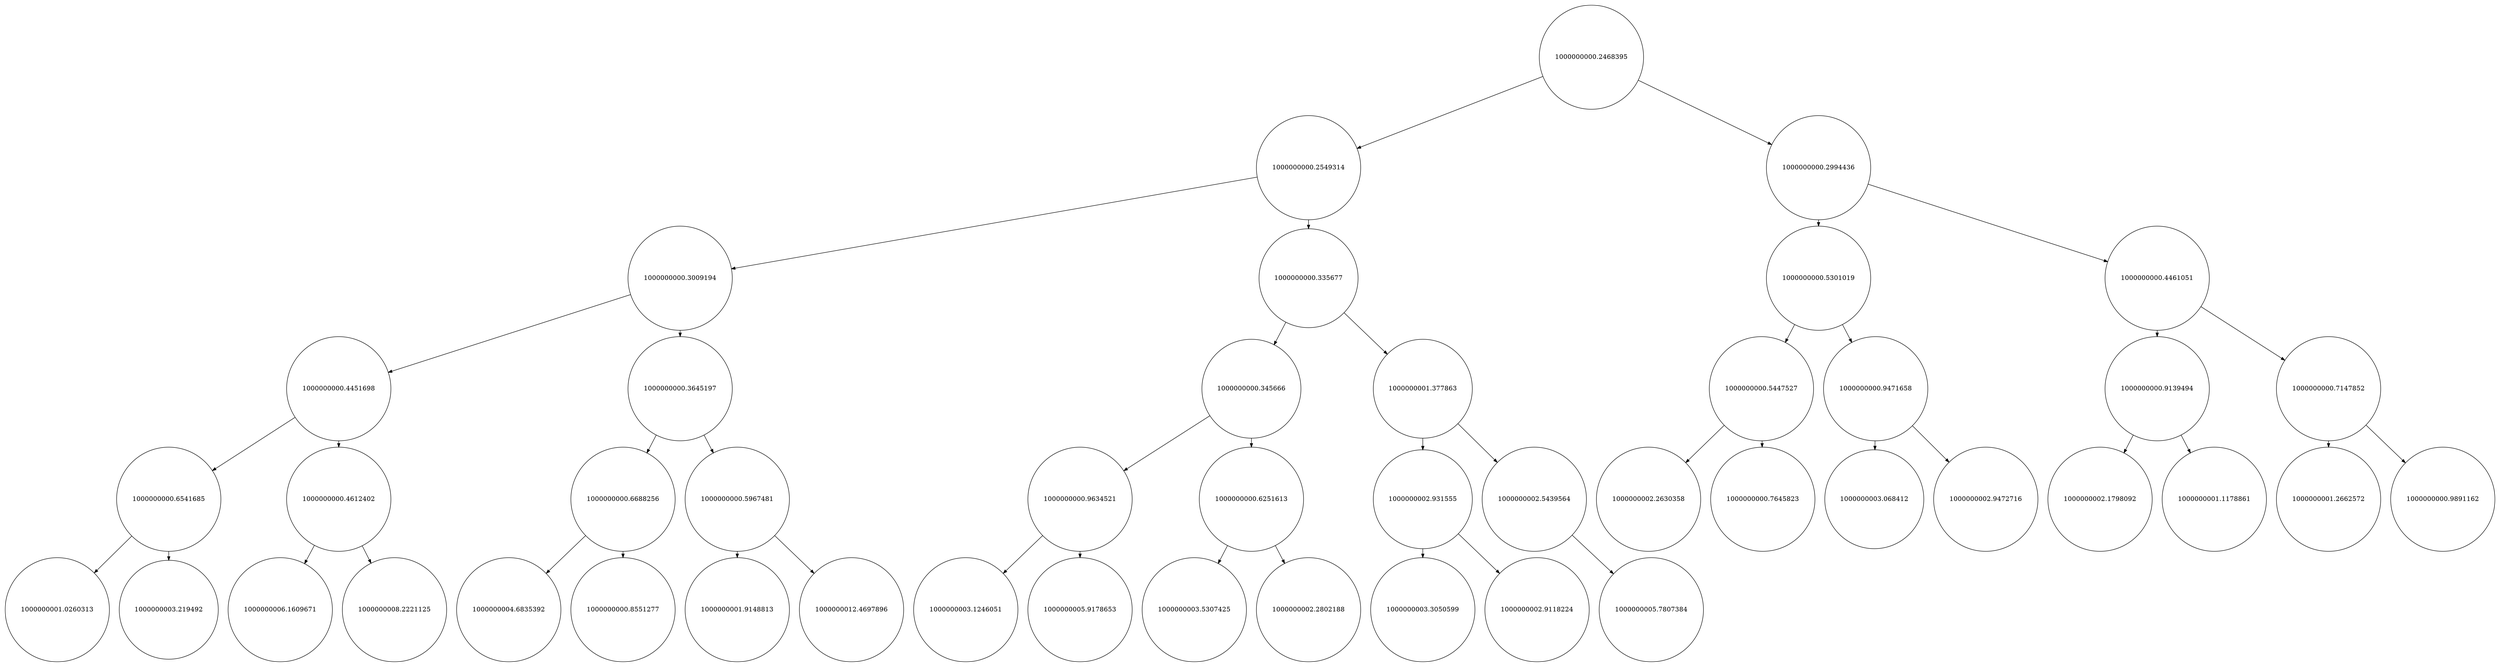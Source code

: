 
    digraph G {
    nodesep=0.3;
    ranksep=0.2;
    margin=0.1;
    node [shape=circle];
    edge [arrowsize=0.8];
    1 -> 2[side=left];
1 -> 3;
2 -> 4[side=left];
2 -> 5;
3 -> 6[side=left];
3 -> 7;
4 -> 8[side=left];
4 -> 9;
5 -> 10[side=left];
5 -> 11;
6 -> 12[side=left];
6 -> 13;
7 -> 14[side=left];
7 -> 15;
8 -> 16[side=left];
8 -> 17;
9 -> 18[side=left];
9 -> 19;
10 -> 20[side=left];
10 -> 21;
11 -> 22[side=left];
11 -> 23;
12 -> 24[side=left];
12 -> 25;
13 -> 26[side=left];
13 -> 27;
14 -> 28[side=left];
14 -> 29;
15 -> 30[side=left];
15 -> 31;
16 -> 32[side=left];
16 -> 33;
17 -> 34[side=left];
17 -> 35;
18 -> 36[side=left];
18 -> 37;
19 -> 38[side=left];
19 -> 39;
20 -> 40[side=left];
20 -> 41;
21 -> 42[side=left];
21 -> 43;
22 -> 44[side=left];
22 -> 45;
23 -> 46[side=left];
1[label="1000000000.2468395"]
2[label="1000000000.2549314"]
3[label="1000000000.2994436"]
4[label="1000000000.3009194"]
5[label="1000000000.335677"]
6[label="1000000000.5301019"]
7[label="1000000000.4461051"]
8[label="1000000000.4451698"]
9[label="1000000000.3645197"]
10[label="1000000000.345666"]
11[label="1000000001.377863"]
12[label="1000000000.5447527"]
13[label="1000000000.9471658"]
14[label="1000000000.9139494"]
15[label="1000000000.7147852"]
16[label="1000000000.6541685"]
17[label="1000000000.4612402"]
18[label="1000000000.6688256"]
19[label="1000000000.5967481"]
20[label="1000000000.9634521"]
21[label="1000000000.6251613"]
22[label="1000000002.931555"]
23[label="1000000002.5439564"]
24[label="1000000002.2630358"]
25[label="1000000000.7645823"]
26[label="1000000003.068412"]
27[label="1000000002.9472716"]
28[label="1000000002.1798092"]
29[label="1000000001.1178861"]
30[label="1000000001.2662572"]
31[label="1000000000.9891162"]
32[label="1000000001.0260313"]
33[label="1000000003.219492"]
34[label="1000000006.1609671"]
35[label="1000000008.2221125"]
36[label="1000000004.6835392"]
37[label="1000000000.8551277"]
38[label="1000000001.9148813"]
39[label="1000000012.4697896"]
40[label="1000000003.1246051"]
41[label="1000000005.9178653"]
42[label="1000000003.5307425"]
43[label="1000000002.2802188"]
44[label="1000000003.3050599"]
45[label="1000000002.9118224"]
46[label="1000000005.7807384"]}